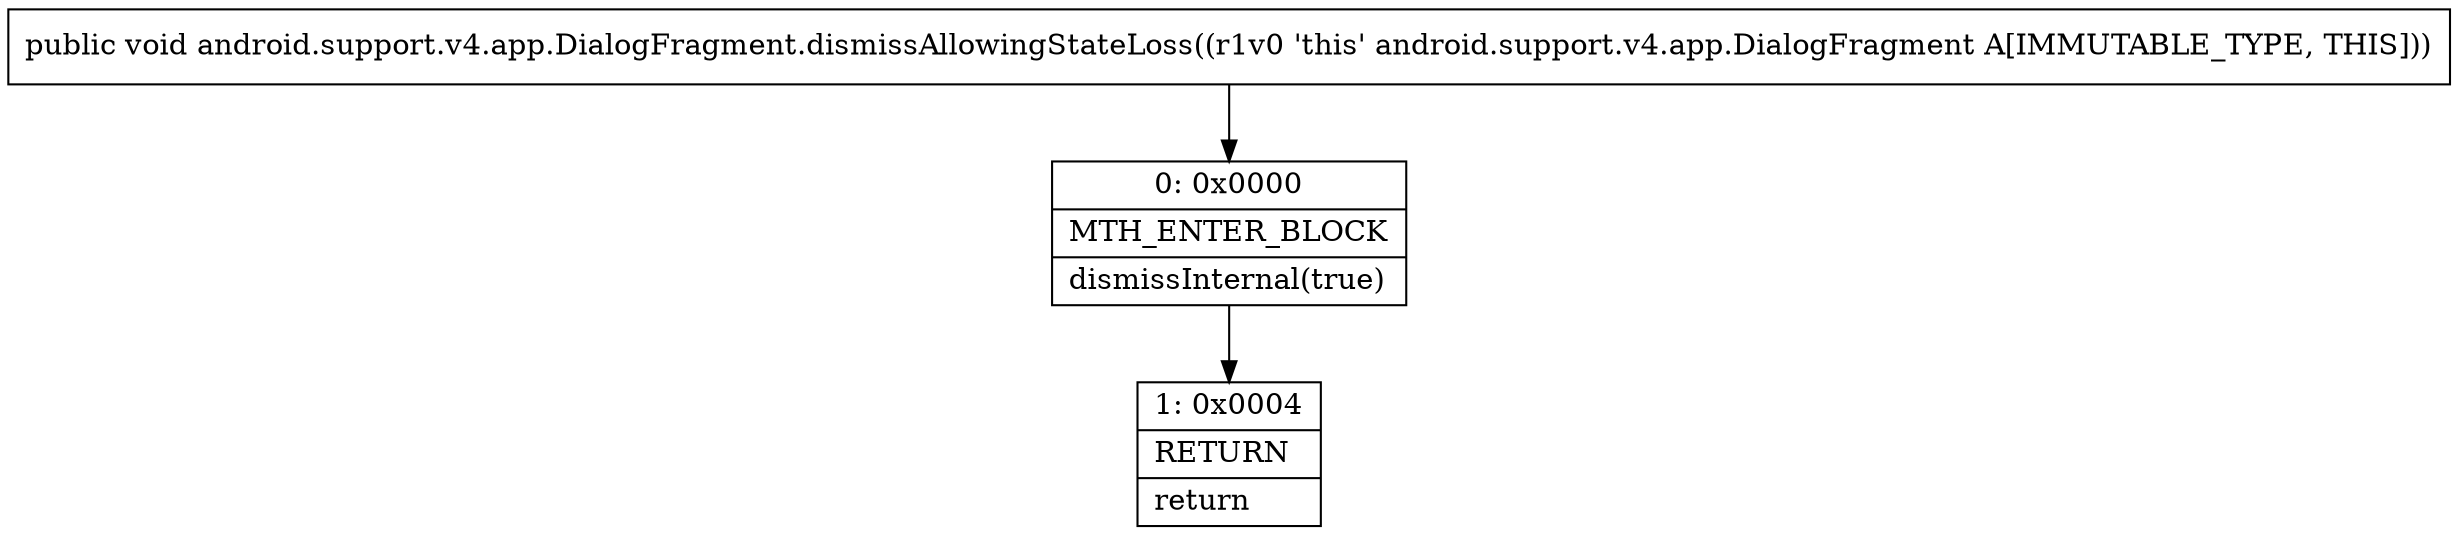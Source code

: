 digraph "CFG forandroid.support.v4.app.DialogFragment.dismissAllowingStateLoss()V" {
Node_0 [shape=record,label="{0\:\ 0x0000|MTH_ENTER_BLOCK\l|dismissInternal(true)\l}"];
Node_1 [shape=record,label="{1\:\ 0x0004|RETURN\l|return\l}"];
MethodNode[shape=record,label="{public void android.support.v4.app.DialogFragment.dismissAllowingStateLoss((r1v0 'this' android.support.v4.app.DialogFragment A[IMMUTABLE_TYPE, THIS])) }"];
MethodNode -> Node_0;
Node_0 -> Node_1;
}

